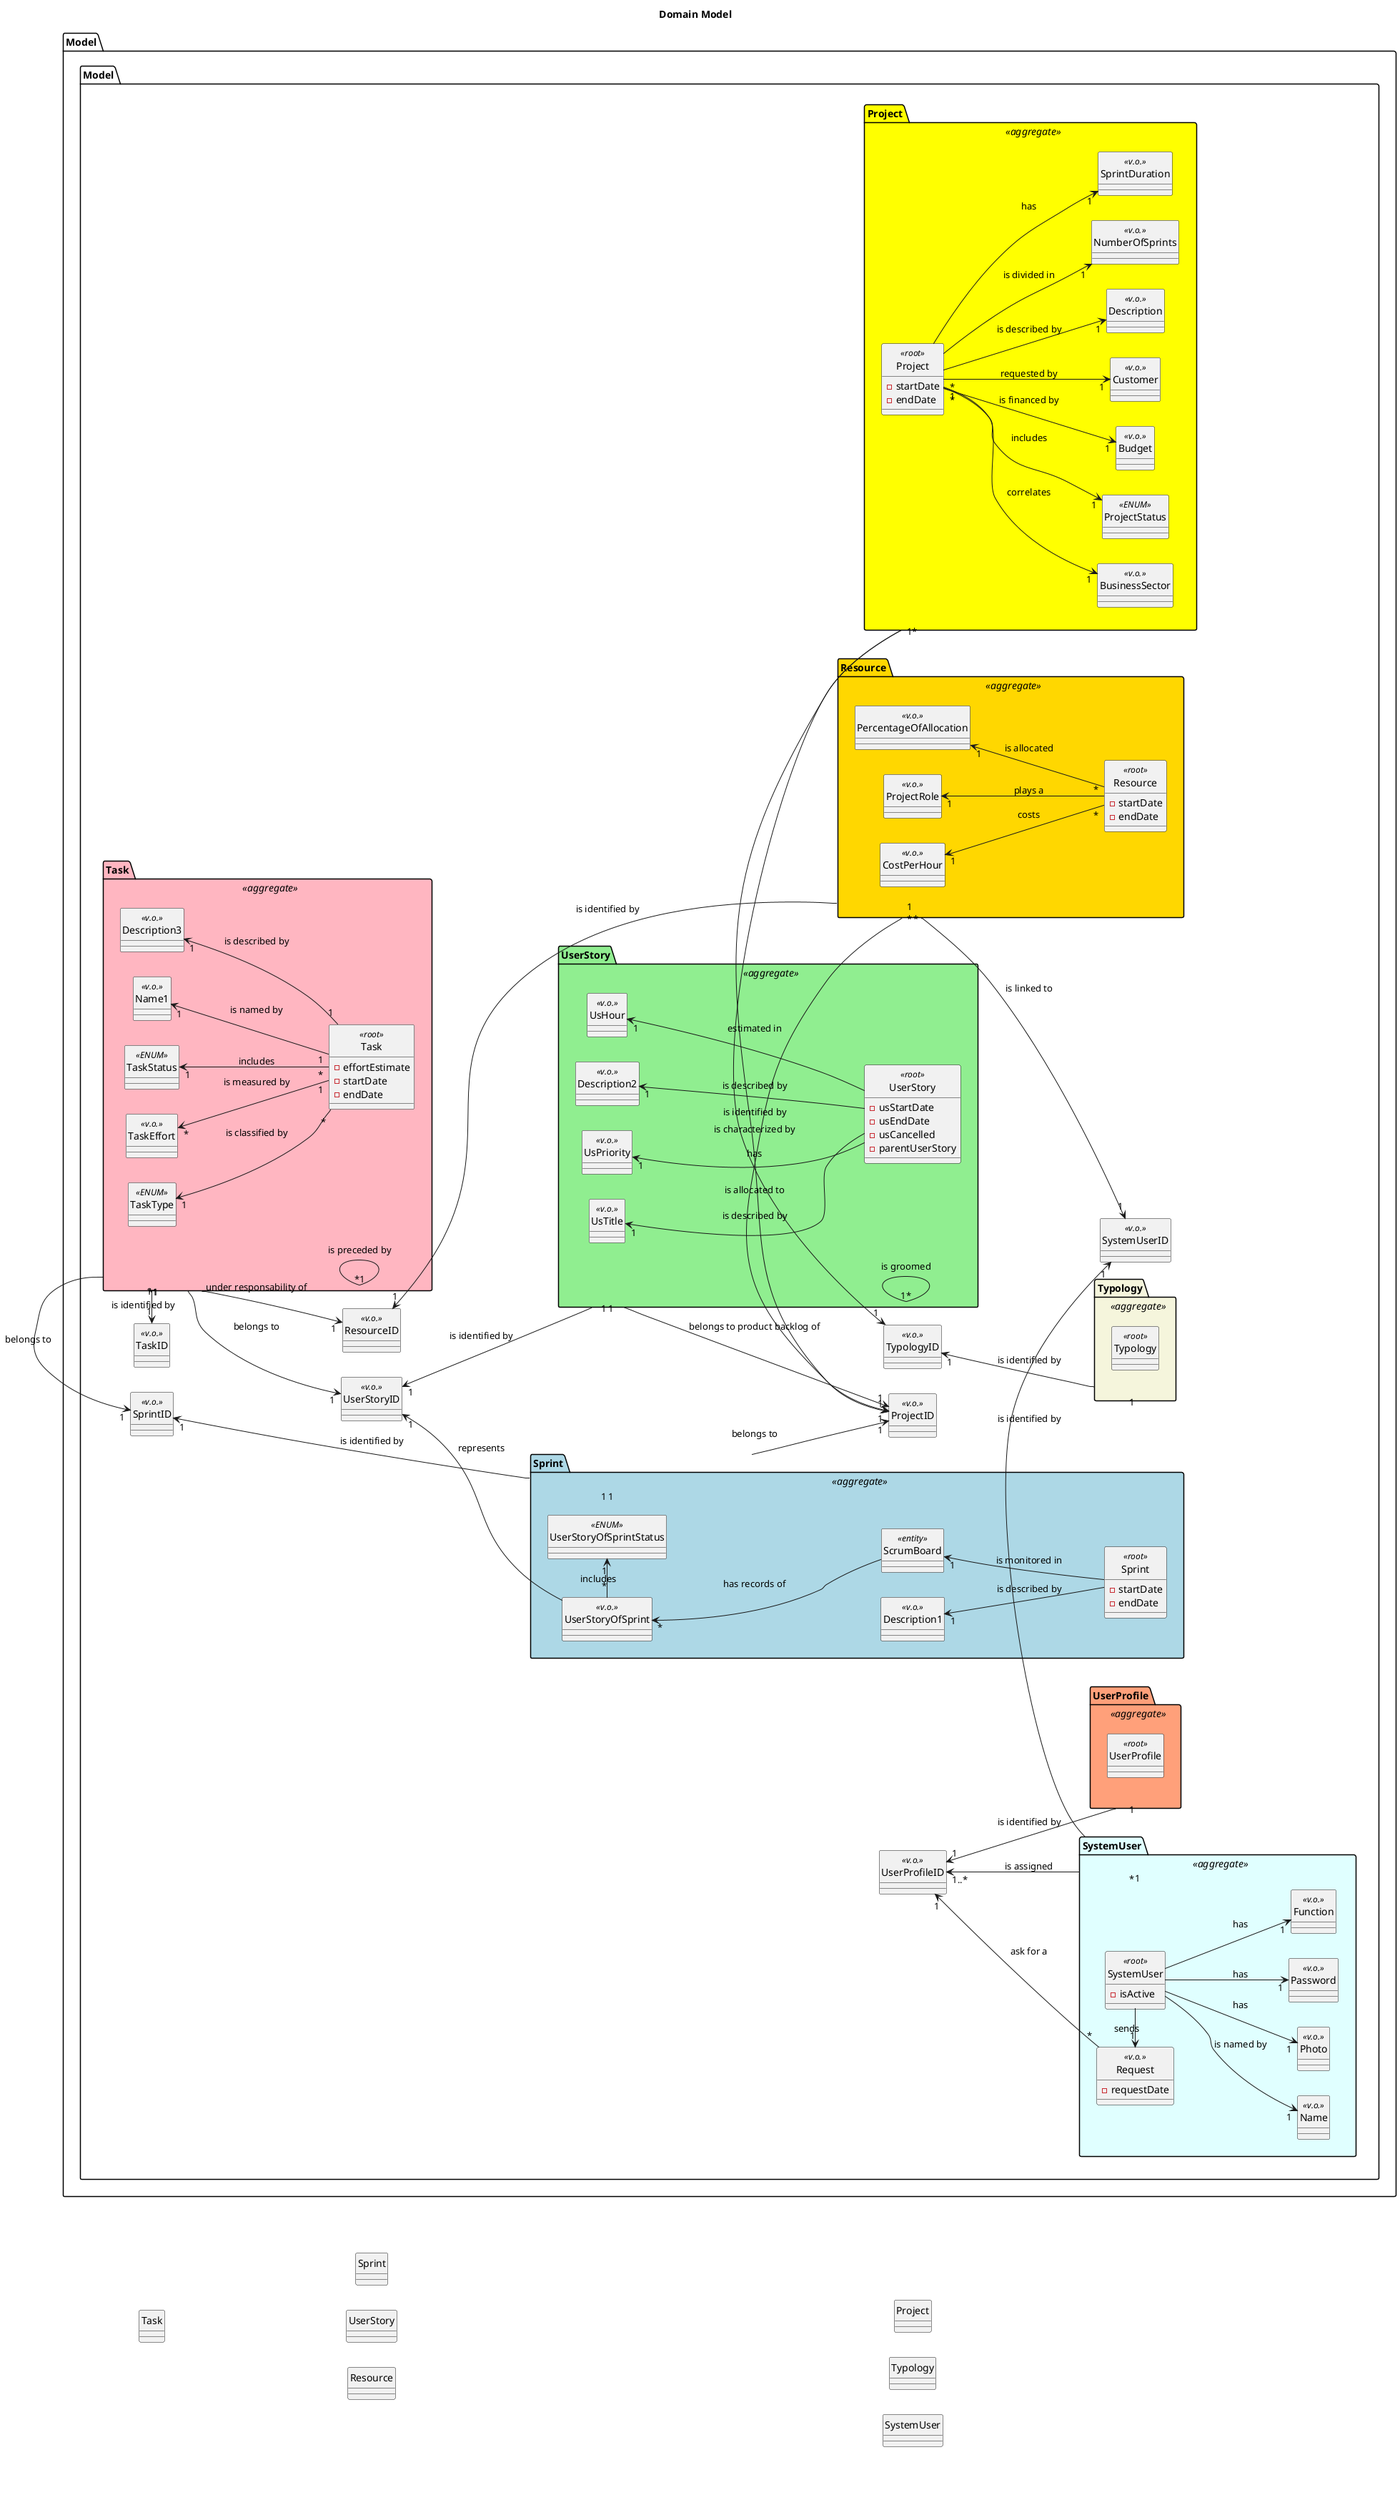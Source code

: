 @startuml
'https://plantuml.com/class-diagram


'Layout Format---------------------------------------------
left to right direction
hide circle

Task -d[hidden]> Sprint
Task -d[hidden]-> UserStory
Task -d[hidden]> Resource

Sprint -d[hidden]--> Project
UserStory -d[hidden]--> Project
Resource -d[hidden]--> Project
Sprint -d[hidden]--> SystemUser
UserStory -d[hidden]--> SystemUser
Resource -d[hidden]-> SystemUser

Project -r[hidden]-> Typology


title Domain Model
package Model {
title Domain Model
package Model {


'Project Aggregate:--------------------------------------------------
package Project << aggregate >> #Yellow {
class Project <<root>>{
-startDate
-endDate
}
class Customer <<v.o.>>{
}
Project "*" --> "1" Customer: requested by
class BusinessSector <<v.o.>>{
}
Project "1" --> "1" BusinessSector: correlates
class Description <<v.o.>>{
}
Project --> "1" Description: is described by
class ProjectStatus <<ENUM>>{
}
Project "*" --> "1" ProjectStatus: includes
class NumberOfSprints <<v.o.>>{
}
Project --> "1" NumberOfSprints: is divided in
class Budget <<v.o.>>{
}
Project --> "1" Budget: is financed by
class SprintDuration <<v.o.>>{
}
Project --> "1" SprintDuration: has
}

class ProjectID <<v.o.>>{
}
Project "1" -u> "1" ProjectID: is identified by
Project "*" -u> "1" TypologyID: is characterized by


'Resource Aggregate:--------------------------------------------------
package Resource << aggregate >> #Gold{
class Resource <<root>>{
-startDate
-endDate
}
class ProjectRole <<v.o.>>{
}
Resource "*" -u-> "1" ProjectRole: plays a
class CostPerHour <<v.o.>>{
}
Resource "*" -u-> "1" CostPerHour: costs
class PercentageOfAllocation <<v.o.>>{
}
Resource -u-> "1" PercentageOfAllocation: is allocated
}

class ResourceID <<v.o.>>{
}
Resource "1" -u-> "1" ResourceID: is identified by
Resource "*" --> "1" SystemUserID: is linked to
Resource "*" -> "1" ProjectID: is allocated to


'Sprint Aggregate:--------------------------------------------------
package Sprint << aggregate >> #LightBlue {
class Sprint <<root>>{
-startDate
-endDate
}
class Description1 <<v.o.>>{
}
Sprint -u-> "1" Description1: is described by
class ScrumBoard <<entity>>{
}
Sprint -u-> "1" ScrumBoard: is monitored in

class UserStoryOfSprint <<v.o.>>{
}
ScrumBoard -u-> "*" UserStoryOfSprint: has records of
class UserStoryOfSprintStatus <<ENUM>>{
}
UserStoryOfSprint "*" -r-> "1" UserStoryOfSprintStatus: includes
}

class SprintID <<v.o.>>{
}
Sprint "1" -u> "1" SprintID: is identified by
UserStoryOfSprint -u-> "1" UserStoryID: represents
Sprint "1" --> "1" ProjectID: belongs to


'SystemUser Aggregate:--------------------------------------------------
package SystemUser << aggregate >> #LightCyan {
class SystemUser <<root>>{
-isActive
}
class Name <<v.o.>>{
}
SystemUser --> "1" Name: is named by
class Photo <<v.o.>>{
}
SystemUser --> "1" Photo: has
class Password <<v.o.>>{
}
SystemUser --> "1" Password: has
class Function <<v.o.>>{
}
SystemUser --> "1" Function: has
class Request <<v.o.>>{
-requestDate
}
SystemUser -l-> "1" Request: sends
}

class SystemUserID <<v.o.>>{
}
SystemUser "1" -u> "1" SystemUserID: is identified by
SystemUser "*" -l-> "1..*" UserProfileID: is assigned
Request "*" -u-> "1" UserProfileID: ask for a

'Task Aggregate:--------------------------------------------------
package Task << aggregate >> #LightPink {
class Task <<root>>{
-effortEstimate
-startDate
-endDate
}
class Name1 <<v.o.>>{
}
Task "1" -u-> "1" Name1: is named by
class Description3 <<v.o.>>{
}
Task "1" -u-> "1" Description3: is described by
class TaskType <<ENUM>>{
}
Task "*" -u-> "1" TaskType: is classified by
class TaskEffort <<v.o.>>{
}
Task "1" -u-> "*" TaskEffort: is measured by

class TaskStatus <<ENUM>>{
}
Task "*" -u-> "1" TaskStatus: includes
}

class TaskID <<v.o.>>{
}
Task "1" -l> "1" TaskID: is identified by
Task "*" --> "1" ResourceID: under responsability of
Task "1" --> "1" UserStoryID: belongs to
Task "1" -u> "1" SprintID: belongs to
Task "1" -- "*" Task: is preceded by


'Typology Aggregate:--------------------------------------------------
package Typology << aggregate >> #Beige {
class Typology <<root>>{
}
}

class TypologyID <<v.o.>>{
}
Typology "1" -u-> "1" TypologyID: is identified by


'UserProfile Aggregate:--------------------------------------------------
package UserProfile << aggregate >> #LightSalmon {
class UserProfile <<root>>{
}
}

class UserProfileID <<v.o.>>{
}
UserProfile "1" -u-> "1" UserProfileID: is identified by


'UserStory Aggregate:--------------------------------------------------
package UserStory << aggregate >> #LightGreen {
class UserStory <<root>>{
-usStartDate
-usEndDate
-usCancelled
-parentUserStory
}
class UsTitle <<v.o.>>{
}
UserStory -u-> "1" UsTitle: is described by
class UsPriority <<v.o.>>{
}
UserStory -u-> "1" UsPriority: has
class Description2 <<v.o.>>{
}
UserStory -u-> "1" Description2: is described by
class UsHour <<v.o.>>{
}
UserStory -u-> "1" UsHour: estimated in
}

class UserStoryID <<v.o.>>{
}
UserStory "1" -u-> "1" UserStoryID: is identified by
UserStory "1" --> "1" ProjectID: belongs to product backlog of
UserStory "1" -- "*" UserStory: is groomed

@enduml